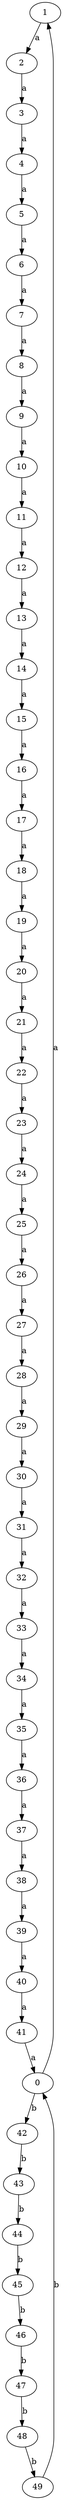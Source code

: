digraph  {
1;
2;
3;
4;
5;
6;
7;
8;
9;
10;
11;
12;
13;
14;
15;
16;
17;
18;
19;
20;
21;
22;
23;
24;
25;
26;
27;
28;
29;
30;
31;
32;
33;
34;
35;
36;
37;
38;
39;
40;
41;
0;
42;
43;
44;
45;
46;
47;
48;
49;
1 -> 2  [key=0, label=a];
2 -> 3  [key=0, label=a];
3 -> 4  [key=0, label=a];
4 -> 5  [key=0, label=a];
5 -> 6  [key=0, label=a];
6 -> 7  [key=0, label=a];
7 -> 8  [key=0, label=a];
8 -> 9  [key=0, label=a];
9 -> 10  [key=0, label=a];
10 -> 11  [key=0, label=a];
11 -> 12  [key=0, label=a];
12 -> 13  [key=0, label=a];
13 -> 14  [key=0, label=a];
14 -> 15  [key=0, label=a];
15 -> 16  [key=0, label=a];
16 -> 17  [key=0, label=a];
17 -> 18  [key=0, label=a];
18 -> 19  [key=0, label=a];
19 -> 20  [key=0, label=a];
20 -> 21  [key=0, label=a];
21 -> 22  [key=0, label=a];
22 -> 23  [key=0, label=a];
23 -> 24  [key=0, label=a];
24 -> 25  [key=0, label=a];
25 -> 26  [key=0, label=a];
26 -> 27  [key=0, label=a];
27 -> 28  [key=0, label=a];
28 -> 29  [key=0, label=a];
29 -> 30  [key=0, label=a];
30 -> 31  [key=0, label=a];
31 -> 32  [key=0, label=a];
32 -> 33  [key=0, label=a];
33 -> 34  [key=0, label=a];
34 -> 35  [key=0, label=a];
35 -> 36  [key=0, label=a];
36 -> 37  [key=0, label=a];
37 -> 38  [key=0, label=a];
38 -> 39  [key=0, label=a];
39 -> 40  [key=0, label=a];
40 -> 41  [key=0, label=a];
41 -> 0  [key=0, label=a];
0 -> 1  [key=0, label=a];
0 -> 42  [key=0, label=b];
42 -> 43  [key=0, label=b];
43 -> 44  [key=0, label=b];
44 -> 45  [key=0, label=b];
45 -> 46  [key=0, label=b];
46 -> 47  [key=0, label=b];
47 -> 48  [key=0, label=b];
48 -> 49  [key=0, label=b];
49 -> 0  [key=0, label=b];
}
